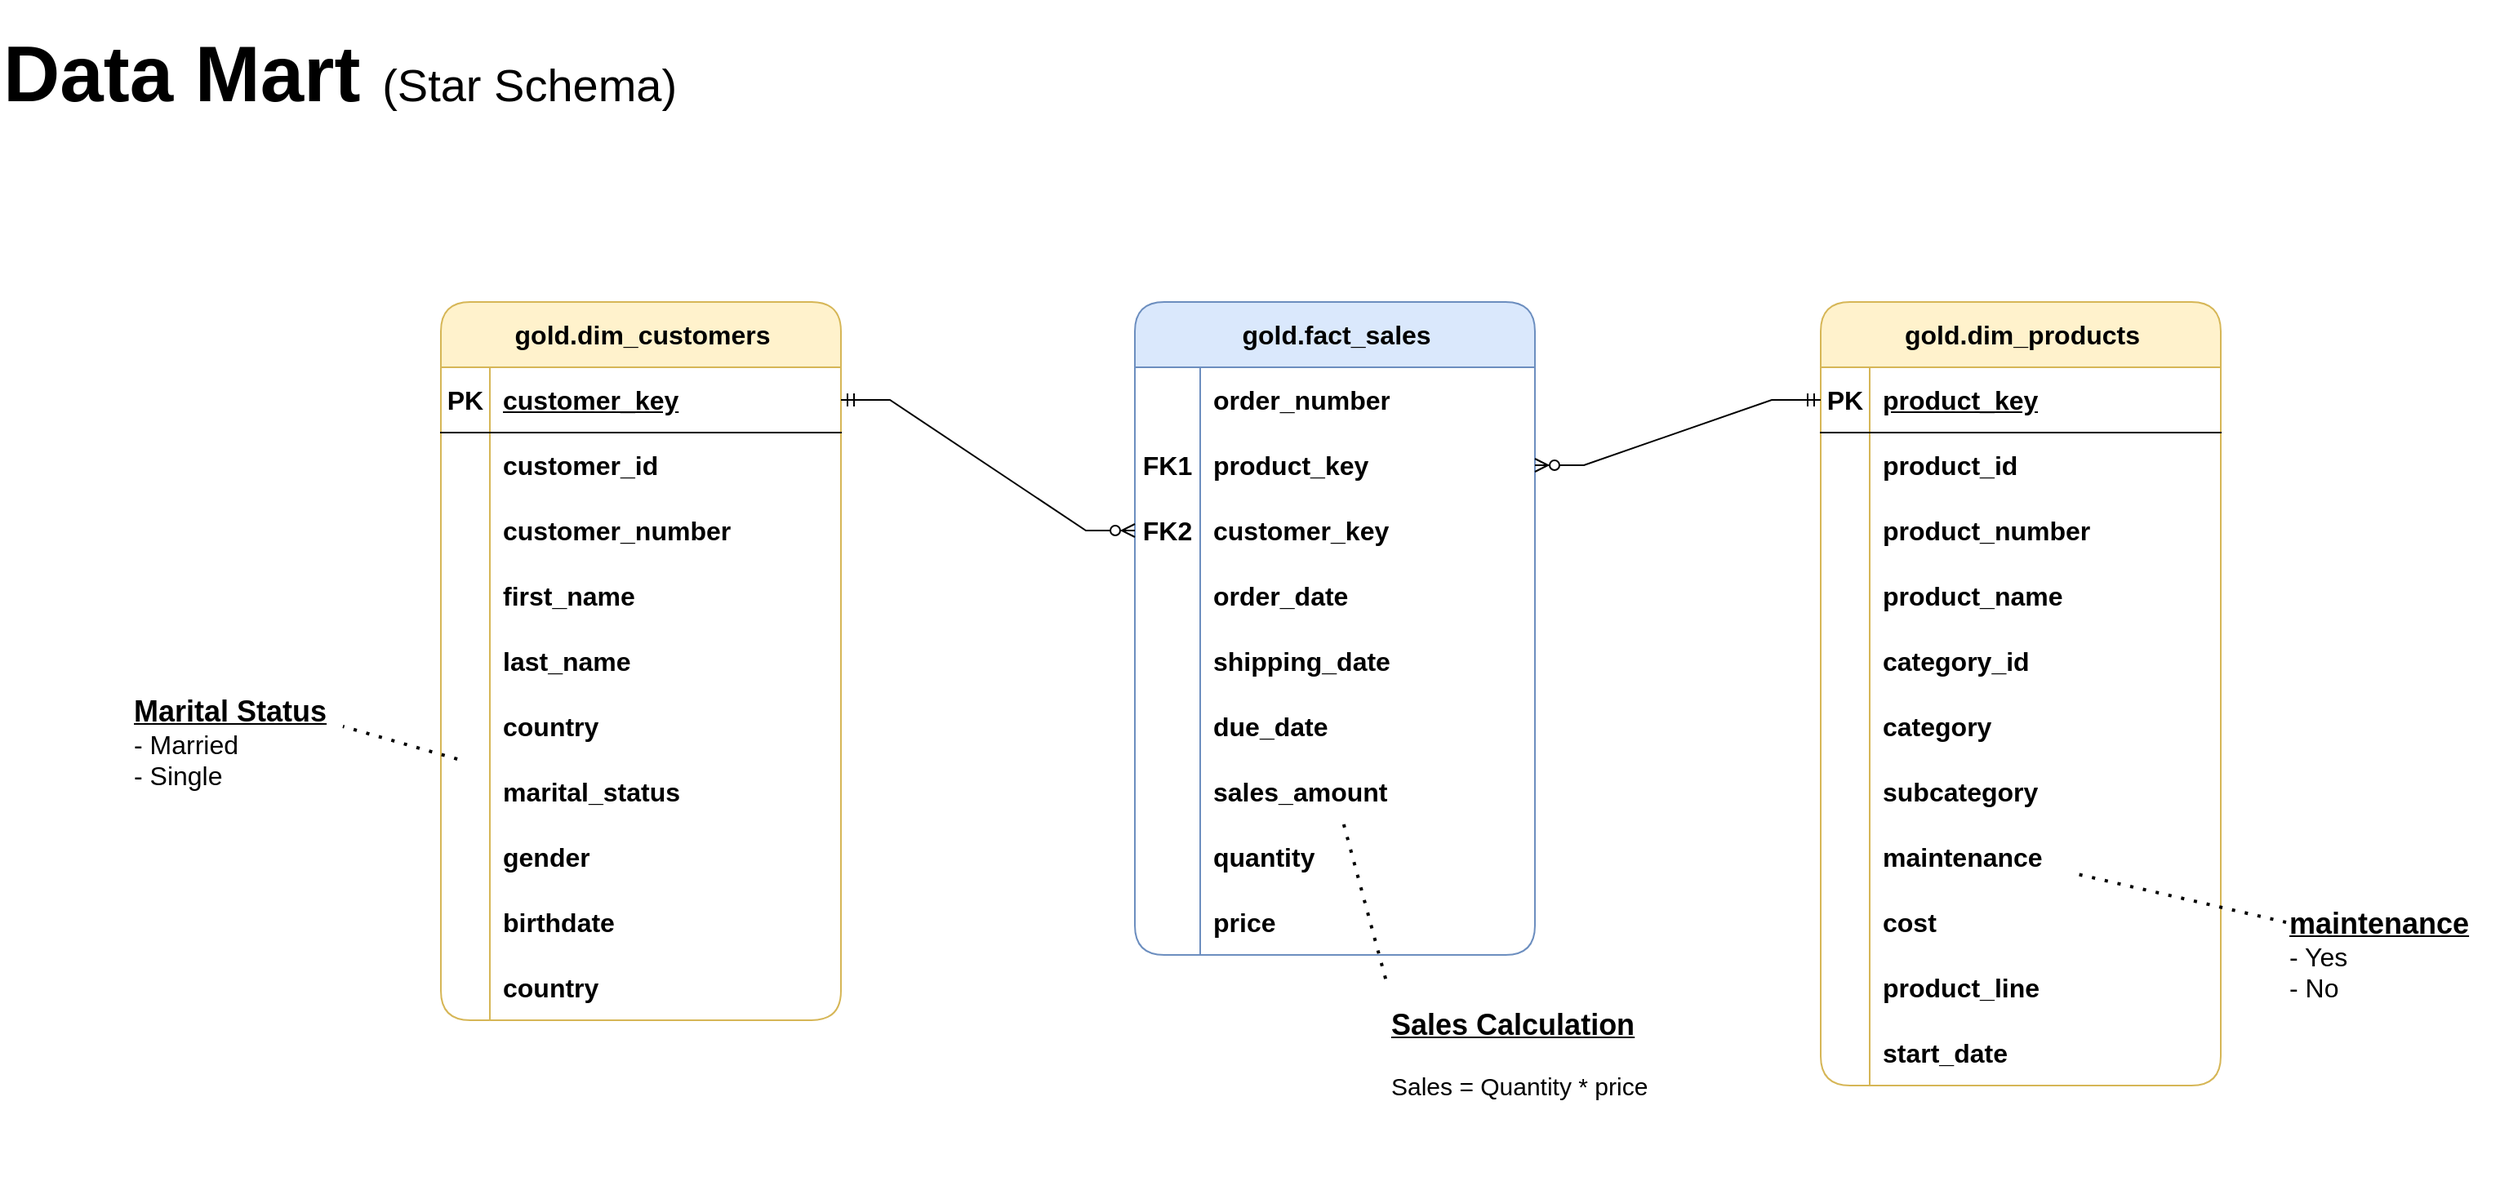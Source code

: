 <mxfile version="26.0.4">
  <diagram name="Page-1" id="S-_51ffofvbeW6IGyT07">
    <mxGraphModel dx="1434" dy="844" grid="1" gridSize="10" guides="1" tooltips="1" connect="1" arrows="1" fold="1" page="1" pageScale="1" pageWidth="850" pageHeight="1100" math="0" shadow="0">
      <root>
        <mxCell id="0" />
        <mxCell id="1" parent="0" />
        <mxCell id="AZiQQv1GhbqMDrCBCahB-1" value="&lt;h1&gt;&lt;font style=&quot;font-size: 48px;&quot;&gt;Data Mart&amp;nbsp;&lt;/font&gt;&lt;font style=&quot;font-weight: normal; font-size: 28px;&quot;&gt;(Star Schema)&lt;/font&gt;&lt;/h1&gt;" style="text;html=1;align=left;verticalAlign=middle;whiteSpace=wrap;rounded=0;" parent="1" vertex="1">
          <mxGeometry x="40" y="40" width="430" height="80" as="geometry" />
        </mxCell>
        <mxCell id="AZiQQv1GhbqMDrCBCahB-2" value="gold.dim_customers" style="shape=table;startSize=40;container=1;collapsible=1;childLayout=tableLayout;fixedRows=1;rowLines=0;fontStyle=1;align=center;resizeLast=1;html=1;rounded=1;fillColor=#fff2cc;strokeColor=#d6b656;fontSize=16;" parent="1" vertex="1">
          <mxGeometry x="310" y="220" width="245" height="440" as="geometry" />
        </mxCell>
        <mxCell id="AZiQQv1GhbqMDrCBCahB-3" value="" style="shape=tableRow;horizontal=0;startSize=0;swimlaneHead=0;swimlaneBody=0;fillColor=none;collapsible=0;dropTarget=0;points=[[0,0.5],[1,0.5]];portConstraint=eastwest;top=0;left=0;right=0;bottom=1;fontSize=16;" parent="AZiQQv1GhbqMDrCBCahB-2" vertex="1">
          <mxGeometry y="40" width="245" height="40" as="geometry" />
        </mxCell>
        <mxCell id="AZiQQv1GhbqMDrCBCahB-4" value="PK" style="shape=partialRectangle;connectable=0;fillColor=none;top=0;left=0;bottom=0;right=0;fontStyle=1;overflow=hidden;whiteSpace=wrap;html=1;fontSize=16;" parent="AZiQQv1GhbqMDrCBCahB-3" vertex="1">
          <mxGeometry width="30" height="40" as="geometry">
            <mxRectangle width="30" height="40" as="alternateBounds" />
          </mxGeometry>
        </mxCell>
        <mxCell id="AZiQQv1GhbqMDrCBCahB-5" value="customer_key" style="shape=partialRectangle;connectable=0;fillColor=none;top=0;left=0;bottom=0;right=0;align=left;spacingLeft=6;fontStyle=5;overflow=hidden;whiteSpace=wrap;html=1;fontSize=16;" parent="AZiQQv1GhbqMDrCBCahB-3" vertex="1">
          <mxGeometry x="30" width="215" height="40" as="geometry">
            <mxRectangle width="215" height="40" as="alternateBounds" />
          </mxGeometry>
        </mxCell>
        <mxCell id="AZiQQv1GhbqMDrCBCahB-6" value="" style="shape=tableRow;horizontal=0;startSize=0;swimlaneHead=0;swimlaneBody=0;fillColor=none;collapsible=0;dropTarget=0;points=[[0,0.5],[1,0.5]];portConstraint=eastwest;top=0;left=0;right=0;bottom=0;fontSize=16;fontStyle=1" parent="AZiQQv1GhbqMDrCBCahB-2" vertex="1">
          <mxGeometry y="80" width="245" height="40" as="geometry" />
        </mxCell>
        <mxCell id="AZiQQv1GhbqMDrCBCahB-7" value="" style="shape=partialRectangle;connectable=0;fillColor=none;top=0;left=0;bottom=0;right=0;editable=1;overflow=hidden;whiteSpace=wrap;html=1;fontSize=16;fontStyle=1" parent="AZiQQv1GhbqMDrCBCahB-6" vertex="1">
          <mxGeometry width="30" height="40" as="geometry">
            <mxRectangle width="30" height="40" as="alternateBounds" />
          </mxGeometry>
        </mxCell>
        <mxCell id="AZiQQv1GhbqMDrCBCahB-8" value="customer_id" style="shape=partialRectangle;connectable=0;fillColor=none;top=0;left=0;bottom=0;right=0;align=left;spacingLeft=6;overflow=hidden;whiteSpace=wrap;html=1;fontSize=16;fontStyle=1" parent="AZiQQv1GhbqMDrCBCahB-6" vertex="1">
          <mxGeometry x="30" width="215" height="40" as="geometry">
            <mxRectangle width="215" height="40" as="alternateBounds" />
          </mxGeometry>
        </mxCell>
        <mxCell id="AZiQQv1GhbqMDrCBCahB-9" value="" style="shape=tableRow;horizontal=0;startSize=0;swimlaneHead=0;swimlaneBody=0;fillColor=none;collapsible=0;dropTarget=0;points=[[0,0.5],[1,0.5]];portConstraint=eastwest;top=0;left=0;right=0;bottom=0;fontSize=16;fontStyle=1" parent="AZiQQv1GhbqMDrCBCahB-2" vertex="1">
          <mxGeometry y="120" width="245" height="40" as="geometry" />
        </mxCell>
        <mxCell id="AZiQQv1GhbqMDrCBCahB-10" value="" style="shape=partialRectangle;connectable=0;fillColor=none;top=0;left=0;bottom=0;right=0;editable=1;overflow=hidden;whiteSpace=wrap;html=1;fontSize=16;fontStyle=1" parent="AZiQQv1GhbqMDrCBCahB-9" vertex="1">
          <mxGeometry width="30" height="40" as="geometry">
            <mxRectangle width="30" height="40" as="alternateBounds" />
          </mxGeometry>
        </mxCell>
        <mxCell id="AZiQQv1GhbqMDrCBCahB-11" value="customer_number" style="shape=partialRectangle;connectable=0;fillColor=none;top=0;left=0;bottom=0;right=0;align=left;spacingLeft=6;overflow=hidden;whiteSpace=wrap;html=1;fontSize=16;fontStyle=1" parent="AZiQQv1GhbqMDrCBCahB-9" vertex="1">
          <mxGeometry x="30" width="215" height="40" as="geometry">
            <mxRectangle width="215" height="40" as="alternateBounds" />
          </mxGeometry>
        </mxCell>
        <mxCell id="AZiQQv1GhbqMDrCBCahB-12" value="" style="shape=tableRow;horizontal=0;startSize=0;swimlaneHead=0;swimlaneBody=0;fillColor=none;collapsible=0;dropTarget=0;points=[[0,0.5],[1,0.5]];portConstraint=eastwest;top=0;left=0;right=0;bottom=0;fontSize=16;fontStyle=1" parent="AZiQQv1GhbqMDrCBCahB-2" vertex="1">
          <mxGeometry y="160" width="245" height="40" as="geometry" />
        </mxCell>
        <mxCell id="AZiQQv1GhbqMDrCBCahB-13" value="" style="shape=partialRectangle;connectable=0;fillColor=none;top=0;left=0;bottom=0;right=0;editable=1;overflow=hidden;whiteSpace=wrap;html=1;fontSize=16;fontStyle=1" parent="AZiQQv1GhbqMDrCBCahB-12" vertex="1">
          <mxGeometry width="30" height="40" as="geometry">
            <mxRectangle width="30" height="40" as="alternateBounds" />
          </mxGeometry>
        </mxCell>
        <mxCell id="AZiQQv1GhbqMDrCBCahB-14" value="first_name" style="shape=partialRectangle;connectable=0;fillColor=none;top=0;left=0;bottom=0;right=0;align=left;spacingLeft=6;overflow=hidden;whiteSpace=wrap;html=1;fontSize=16;fontStyle=1" parent="AZiQQv1GhbqMDrCBCahB-12" vertex="1">
          <mxGeometry x="30" width="215" height="40" as="geometry">
            <mxRectangle width="215" height="40" as="alternateBounds" />
          </mxGeometry>
        </mxCell>
        <mxCell id="AZiQQv1GhbqMDrCBCahB-15" value="" style="shape=tableRow;horizontal=0;startSize=0;swimlaneHead=0;swimlaneBody=0;fillColor=none;collapsible=0;dropTarget=0;points=[[0,0.5],[1,0.5]];portConstraint=eastwest;top=0;left=0;right=0;bottom=0;fontSize=16;fontStyle=1" parent="AZiQQv1GhbqMDrCBCahB-2" vertex="1">
          <mxGeometry y="200" width="245" height="40" as="geometry" />
        </mxCell>
        <mxCell id="AZiQQv1GhbqMDrCBCahB-16" value="" style="shape=partialRectangle;connectable=0;fillColor=none;top=0;left=0;bottom=0;right=0;editable=1;overflow=hidden;whiteSpace=wrap;html=1;fontSize=16;fontStyle=1" parent="AZiQQv1GhbqMDrCBCahB-15" vertex="1">
          <mxGeometry width="30" height="40" as="geometry">
            <mxRectangle width="30" height="40" as="alternateBounds" />
          </mxGeometry>
        </mxCell>
        <mxCell id="AZiQQv1GhbqMDrCBCahB-17" value="last_name" style="shape=partialRectangle;connectable=0;fillColor=none;top=0;left=0;bottom=0;right=0;align=left;spacingLeft=6;overflow=hidden;whiteSpace=wrap;html=1;fontSize=16;fontStyle=1" parent="AZiQQv1GhbqMDrCBCahB-15" vertex="1">
          <mxGeometry x="30" width="215" height="40" as="geometry">
            <mxRectangle width="215" height="40" as="alternateBounds" />
          </mxGeometry>
        </mxCell>
        <mxCell id="AZiQQv1GhbqMDrCBCahB-18" value="" style="shape=tableRow;horizontal=0;startSize=0;swimlaneHead=0;swimlaneBody=0;fillColor=none;collapsible=0;dropTarget=0;points=[[0,0.5],[1,0.5]];portConstraint=eastwest;top=0;left=0;right=0;bottom=0;fontSize=16;fontStyle=1" parent="AZiQQv1GhbqMDrCBCahB-2" vertex="1">
          <mxGeometry y="240" width="245" height="40" as="geometry" />
        </mxCell>
        <mxCell id="AZiQQv1GhbqMDrCBCahB-19" value="" style="shape=partialRectangle;connectable=0;fillColor=none;top=0;left=0;bottom=0;right=0;editable=1;overflow=hidden;whiteSpace=wrap;html=1;fontSize=16;fontStyle=1" parent="AZiQQv1GhbqMDrCBCahB-18" vertex="1">
          <mxGeometry width="30" height="40" as="geometry">
            <mxRectangle width="30" height="40" as="alternateBounds" />
          </mxGeometry>
        </mxCell>
        <mxCell id="AZiQQv1GhbqMDrCBCahB-20" value="country" style="shape=partialRectangle;connectable=0;fillColor=none;top=0;left=0;bottom=0;right=0;align=left;spacingLeft=6;overflow=hidden;whiteSpace=wrap;html=1;fontSize=16;fontStyle=1" parent="AZiQQv1GhbqMDrCBCahB-18" vertex="1">
          <mxGeometry x="30" width="215" height="40" as="geometry">
            <mxRectangle width="215" height="40" as="alternateBounds" />
          </mxGeometry>
        </mxCell>
        <mxCell id="AZiQQv1GhbqMDrCBCahB-21" value="" style="shape=tableRow;horizontal=0;startSize=0;swimlaneHead=0;swimlaneBody=0;fillColor=none;collapsible=0;dropTarget=0;points=[[0,0.5],[1,0.5]];portConstraint=eastwest;top=0;left=0;right=0;bottom=0;fontSize=16;fontStyle=1" parent="AZiQQv1GhbqMDrCBCahB-2" vertex="1">
          <mxGeometry y="280" width="245" height="40" as="geometry" />
        </mxCell>
        <mxCell id="AZiQQv1GhbqMDrCBCahB-22" value="" style="shape=partialRectangle;connectable=0;fillColor=none;top=0;left=0;bottom=0;right=0;editable=1;overflow=hidden;whiteSpace=wrap;html=1;fontSize=16;fontStyle=1" parent="AZiQQv1GhbqMDrCBCahB-21" vertex="1">
          <mxGeometry width="30" height="40" as="geometry">
            <mxRectangle width="30" height="40" as="alternateBounds" />
          </mxGeometry>
        </mxCell>
        <mxCell id="AZiQQv1GhbqMDrCBCahB-23" value="marital_status" style="shape=partialRectangle;connectable=0;fillColor=none;top=0;left=0;bottom=0;right=0;align=left;spacingLeft=6;overflow=hidden;whiteSpace=wrap;html=1;fontSize=16;fontStyle=1" parent="AZiQQv1GhbqMDrCBCahB-21" vertex="1">
          <mxGeometry x="30" width="215" height="40" as="geometry">
            <mxRectangle width="215" height="40" as="alternateBounds" />
          </mxGeometry>
        </mxCell>
        <mxCell id="AZiQQv1GhbqMDrCBCahB-24" value="" style="shape=tableRow;horizontal=0;startSize=0;swimlaneHead=0;swimlaneBody=0;fillColor=none;collapsible=0;dropTarget=0;points=[[0,0.5],[1,0.5]];portConstraint=eastwest;top=0;left=0;right=0;bottom=0;fontSize=16;fontStyle=1" parent="AZiQQv1GhbqMDrCBCahB-2" vertex="1">
          <mxGeometry y="320" width="245" height="40" as="geometry" />
        </mxCell>
        <mxCell id="AZiQQv1GhbqMDrCBCahB-25" value="" style="shape=partialRectangle;connectable=0;fillColor=none;top=0;left=0;bottom=0;right=0;editable=1;overflow=hidden;whiteSpace=wrap;html=1;fontSize=16;fontStyle=1" parent="AZiQQv1GhbqMDrCBCahB-24" vertex="1">
          <mxGeometry width="30" height="40" as="geometry">
            <mxRectangle width="30" height="40" as="alternateBounds" />
          </mxGeometry>
        </mxCell>
        <mxCell id="AZiQQv1GhbqMDrCBCahB-26" value="gender" style="shape=partialRectangle;connectable=0;fillColor=none;top=0;left=0;bottom=0;right=0;align=left;spacingLeft=6;overflow=hidden;whiteSpace=wrap;html=1;fontSize=16;fontStyle=1" parent="AZiQQv1GhbqMDrCBCahB-24" vertex="1">
          <mxGeometry x="30" width="215" height="40" as="geometry">
            <mxRectangle width="215" height="40" as="alternateBounds" />
          </mxGeometry>
        </mxCell>
        <mxCell id="AZiQQv1GhbqMDrCBCahB-27" value="" style="shape=tableRow;horizontal=0;startSize=0;swimlaneHead=0;swimlaneBody=0;fillColor=none;collapsible=0;dropTarget=0;points=[[0,0.5],[1,0.5]];portConstraint=eastwest;top=0;left=0;right=0;bottom=0;fontSize=16;fontStyle=1" parent="AZiQQv1GhbqMDrCBCahB-2" vertex="1">
          <mxGeometry y="360" width="245" height="40" as="geometry" />
        </mxCell>
        <mxCell id="AZiQQv1GhbqMDrCBCahB-28" value="" style="shape=partialRectangle;connectable=0;fillColor=none;top=0;left=0;bottom=0;right=0;editable=1;overflow=hidden;whiteSpace=wrap;html=1;fontSize=16;fontStyle=1" parent="AZiQQv1GhbqMDrCBCahB-27" vertex="1">
          <mxGeometry width="30" height="40" as="geometry">
            <mxRectangle width="30" height="40" as="alternateBounds" />
          </mxGeometry>
        </mxCell>
        <mxCell id="AZiQQv1GhbqMDrCBCahB-29" value="birthdate" style="shape=partialRectangle;connectable=0;fillColor=none;top=0;left=0;bottom=0;right=0;align=left;spacingLeft=6;overflow=hidden;whiteSpace=wrap;html=1;fontSize=16;fontStyle=1" parent="AZiQQv1GhbqMDrCBCahB-27" vertex="1">
          <mxGeometry x="30" width="215" height="40" as="geometry">
            <mxRectangle width="215" height="40" as="alternateBounds" />
          </mxGeometry>
        </mxCell>
        <mxCell id="AZiQQv1GhbqMDrCBCahB-30" value="" style="shape=tableRow;horizontal=0;startSize=0;swimlaneHead=0;swimlaneBody=0;fillColor=none;collapsible=0;dropTarget=0;points=[[0,0.5],[1,0.5]];portConstraint=eastwest;top=0;left=0;right=0;bottom=0;fontSize=16;fontStyle=1" parent="AZiQQv1GhbqMDrCBCahB-2" vertex="1">
          <mxGeometry y="400" width="245" height="40" as="geometry" />
        </mxCell>
        <mxCell id="AZiQQv1GhbqMDrCBCahB-31" value="" style="shape=partialRectangle;connectable=0;fillColor=none;top=0;left=0;bottom=0;right=0;editable=1;overflow=hidden;whiteSpace=wrap;html=1;fontSize=16;fontStyle=1" parent="AZiQQv1GhbqMDrCBCahB-30" vertex="1">
          <mxGeometry width="30" height="40" as="geometry">
            <mxRectangle width="30" height="40" as="alternateBounds" />
          </mxGeometry>
        </mxCell>
        <mxCell id="AZiQQv1GhbqMDrCBCahB-32" value="country" style="shape=partialRectangle;connectable=0;fillColor=none;top=0;left=0;bottom=0;right=0;align=left;spacingLeft=6;overflow=hidden;whiteSpace=wrap;html=1;fontSize=16;fontStyle=1" parent="AZiQQv1GhbqMDrCBCahB-30" vertex="1">
          <mxGeometry x="30" width="215" height="40" as="geometry">
            <mxRectangle width="215" height="40" as="alternateBounds" />
          </mxGeometry>
        </mxCell>
        <mxCell id="AZiQQv1GhbqMDrCBCahB-33" value="gold.dim_products" style="shape=table;startSize=40;container=1;collapsible=1;childLayout=tableLayout;fixedRows=1;rowLines=0;fontStyle=1;align=center;resizeLast=1;html=1;rounded=1;fillColor=#fff2cc;strokeColor=#d6b656;fontSize=16;" parent="1" vertex="1">
          <mxGeometry x="1155" y="220" width="245" height="480" as="geometry" />
        </mxCell>
        <mxCell id="AZiQQv1GhbqMDrCBCahB-34" value="" style="shape=tableRow;horizontal=0;startSize=0;swimlaneHead=0;swimlaneBody=0;fillColor=none;collapsible=0;dropTarget=0;points=[[0,0.5],[1,0.5]];portConstraint=eastwest;top=0;left=0;right=0;bottom=1;fontSize=16;" parent="AZiQQv1GhbqMDrCBCahB-33" vertex="1">
          <mxGeometry y="40" width="245" height="40" as="geometry" />
        </mxCell>
        <mxCell id="AZiQQv1GhbqMDrCBCahB-35" value="PK" style="shape=partialRectangle;connectable=0;fillColor=none;top=0;left=0;bottom=0;right=0;fontStyle=1;overflow=hidden;whiteSpace=wrap;html=1;fontSize=16;" parent="AZiQQv1GhbqMDrCBCahB-34" vertex="1">
          <mxGeometry width="30" height="40" as="geometry">
            <mxRectangle width="30" height="40" as="alternateBounds" />
          </mxGeometry>
        </mxCell>
        <mxCell id="AZiQQv1GhbqMDrCBCahB-36" value="product_key" style="shape=partialRectangle;connectable=0;fillColor=none;top=0;left=0;bottom=0;right=0;align=left;spacingLeft=6;fontStyle=5;overflow=hidden;whiteSpace=wrap;html=1;fontSize=16;" parent="AZiQQv1GhbqMDrCBCahB-34" vertex="1">
          <mxGeometry x="30" width="215" height="40" as="geometry">
            <mxRectangle width="215" height="40" as="alternateBounds" />
          </mxGeometry>
        </mxCell>
        <mxCell id="AZiQQv1GhbqMDrCBCahB-37" value="" style="shape=tableRow;horizontal=0;startSize=0;swimlaneHead=0;swimlaneBody=0;fillColor=none;collapsible=0;dropTarget=0;points=[[0,0.5],[1,0.5]];portConstraint=eastwest;top=0;left=0;right=0;bottom=0;fontSize=16;fontStyle=1" parent="AZiQQv1GhbqMDrCBCahB-33" vertex="1">
          <mxGeometry y="80" width="245" height="40" as="geometry" />
        </mxCell>
        <mxCell id="AZiQQv1GhbqMDrCBCahB-38" value="" style="shape=partialRectangle;connectable=0;fillColor=none;top=0;left=0;bottom=0;right=0;editable=1;overflow=hidden;whiteSpace=wrap;html=1;fontSize=16;fontStyle=1" parent="AZiQQv1GhbqMDrCBCahB-37" vertex="1">
          <mxGeometry width="30" height="40" as="geometry">
            <mxRectangle width="30" height="40" as="alternateBounds" />
          </mxGeometry>
        </mxCell>
        <mxCell id="AZiQQv1GhbqMDrCBCahB-39" value="product_id" style="shape=partialRectangle;connectable=0;fillColor=none;top=0;left=0;bottom=0;right=0;align=left;spacingLeft=6;overflow=hidden;whiteSpace=wrap;html=1;fontSize=16;fontStyle=1" parent="AZiQQv1GhbqMDrCBCahB-37" vertex="1">
          <mxGeometry x="30" width="215" height="40" as="geometry">
            <mxRectangle width="215" height="40" as="alternateBounds" />
          </mxGeometry>
        </mxCell>
        <mxCell id="AZiQQv1GhbqMDrCBCahB-40" value="" style="shape=tableRow;horizontal=0;startSize=0;swimlaneHead=0;swimlaneBody=0;fillColor=none;collapsible=0;dropTarget=0;points=[[0,0.5],[1,0.5]];portConstraint=eastwest;top=0;left=0;right=0;bottom=0;fontSize=16;fontStyle=1" parent="AZiQQv1GhbqMDrCBCahB-33" vertex="1">
          <mxGeometry y="120" width="245" height="40" as="geometry" />
        </mxCell>
        <mxCell id="AZiQQv1GhbqMDrCBCahB-41" value="" style="shape=partialRectangle;connectable=0;fillColor=none;top=0;left=0;bottom=0;right=0;editable=1;overflow=hidden;whiteSpace=wrap;html=1;fontSize=16;fontStyle=1" parent="AZiQQv1GhbqMDrCBCahB-40" vertex="1">
          <mxGeometry width="30" height="40" as="geometry">
            <mxRectangle width="30" height="40" as="alternateBounds" />
          </mxGeometry>
        </mxCell>
        <mxCell id="AZiQQv1GhbqMDrCBCahB-42" value="product_number" style="shape=partialRectangle;connectable=0;fillColor=none;top=0;left=0;bottom=0;right=0;align=left;spacingLeft=6;overflow=hidden;whiteSpace=wrap;html=1;fontSize=16;fontStyle=1" parent="AZiQQv1GhbqMDrCBCahB-40" vertex="1">
          <mxGeometry x="30" width="215" height="40" as="geometry">
            <mxRectangle width="215" height="40" as="alternateBounds" />
          </mxGeometry>
        </mxCell>
        <mxCell id="AZiQQv1GhbqMDrCBCahB-43" value="" style="shape=tableRow;horizontal=0;startSize=0;swimlaneHead=0;swimlaneBody=0;fillColor=none;collapsible=0;dropTarget=0;points=[[0,0.5],[1,0.5]];portConstraint=eastwest;top=0;left=0;right=0;bottom=0;fontSize=16;fontStyle=1" parent="AZiQQv1GhbqMDrCBCahB-33" vertex="1">
          <mxGeometry y="160" width="245" height="40" as="geometry" />
        </mxCell>
        <mxCell id="AZiQQv1GhbqMDrCBCahB-44" value="" style="shape=partialRectangle;connectable=0;fillColor=none;top=0;left=0;bottom=0;right=0;editable=1;overflow=hidden;whiteSpace=wrap;html=1;fontSize=16;fontStyle=1" parent="AZiQQv1GhbqMDrCBCahB-43" vertex="1">
          <mxGeometry width="30" height="40" as="geometry">
            <mxRectangle width="30" height="40" as="alternateBounds" />
          </mxGeometry>
        </mxCell>
        <mxCell id="AZiQQv1GhbqMDrCBCahB-45" value="product_name" style="shape=partialRectangle;connectable=0;fillColor=none;top=0;left=0;bottom=0;right=0;align=left;spacingLeft=6;overflow=hidden;whiteSpace=wrap;html=1;fontSize=16;fontStyle=1" parent="AZiQQv1GhbqMDrCBCahB-43" vertex="1">
          <mxGeometry x="30" width="215" height="40" as="geometry">
            <mxRectangle width="215" height="40" as="alternateBounds" />
          </mxGeometry>
        </mxCell>
        <mxCell id="AZiQQv1GhbqMDrCBCahB-46" value="" style="shape=tableRow;horizontal=0;startSize=0;swimlaneHead=0;swimlaneBody=0;fillColor=none;collapsible=0;dropTarget=0;points=[[0,0.5],[1,0.5]];portConstraint=eastwest;top=0;left=0;right=0;bottom=0;fontSize=16;fontStyle=1" parent="AZiQQv1GhbqMDrCBCahB-33" vertex="1">
          <mxGeometry y="200" width="245" height="40" as="geometry" />
        </mxCell>
        <mxCell id="AZiQQv1GhbqMDrCBCahB-47" value="" style="shape=partialRectangle;connectable=0;fillColor=none;top=0;left=0;bottom=0;right=0;editable=1;overflow=hidden;whiteSpace=wrap;html=1;fontSize=16;fontStyle=1" parent="AZiQQv1GhbqMDrCBCahB-46" vertex="1">
          <mxGeometry width="30" height="40" as="geometry">
            <mxRectangle width="30" height="40" as="alternateBounds" />
          </mxGeometry>
        </mxCell>
        <mxCell id="AZiQQv1GhbqMDrCBCahB-48" value="category_id" style="shape=partialRectangle;connectable=0;fillColor=none;top=0;left=0;bottom=0;right=0;align=left;spacingLeft=6;overflow=hidden;whiteSpace=wrap;html=1;fontSize=16;fontStyle=1" parent="AZiQQv1GhbqMDrCBCahB-46" vertex="1">
          <mxGeometry x="30" width="215" height="40" as="geometry">
            <mxRectangle width="215" height="40" as="alternateBounds" />
          </mxGeometry>
        </mxCell>
        <mxCell id="AZiQQv1GhbqMDrCBCahB-49" value="" style="shape=tableRow;horizontal=0;startSize=0;swimlaneHead=0;swimlaneBody=0;fillColor=none;collapsible=0;dropTarget=0;points=[[0,0.5],[1,0.5]];portConstraint=eastwest;top=0;left=0;right=0;bottom=0;fontSize=16;fontStyle=1" parent="AZiQQv1GhbqMDrCBCahB-33" vertex="1">
          <mxGeometry y="240" width="245" height="40" as="geometry" />
        </mxCell>
        <mxCell id="AZiQQv1GhbqMDrCBCahB-50" value="" style="shape=partialRectangle;connectable=0;fillColor=none;top=0;left=0;bottom=0;right=0;editable=1;overflow=hidden;whiteSpace=wrap;html=1;fontSize=16;fontStyle=1" parent="AZiQQv1GhbqMDrCBCahB-49" vertex="1">
          <mxGeometry width="30" height="40" as="geometry">
            <mxRectangle width="30" height="40" as="alternateBounds" />
          </mxGeometry>
        </mxCell>
        <mxCell id="AZiQQv1GhbqMDrCBCahB-51" value="category" style="shape=partialRectangle;connectable=0;fillColor=none;top=0;left=0;bottom=0;right=0;align=left;spacingLeft=6;overflow=hidden;whiteSpace=wrap;html=1;fontSize=16;fontStyle=1" parent="AZiQQv1GhbqMDrCBCahB-49" vertex="1">
          <mxGeometry x="30" width="215" height="40" as="geometry">
            <mxRectangle width="215" height="40" as="alternateBounds" />
          </mxGeometry>
        </mxCell>
        <mxCell id="AZiQQv1GhbqMDrCBCahB-52" value="" style="shape=tableRow;horizontal=0;startSize=0;swimlaneHead=0;swimlaneBody=0;fillColor=none;collapsible=0;dropTarget=0;points=[[0,0.5],[1,0.5]];portConstraint=eastwest;top=0;left=0;right=0;bottom=0;fontSize=16;fontStyle=1" parent="AZiQQv1GhbqMDrCBCahB-33" vertex="1">
          <mxGeometry y="280" width="245" height="40" as="geometry" />
        </mxCell>
        <mxCell id="AZiQQv1GhbqMDrCBCahB-53" value="" style="shape=partialRectangle;connectable=0;fillColor=none;top=0;left=0;bottom=0;right=0;editable=1;overflow=hidden;whiteSpace=wrap;html=1;fontSize=16;fontStyle=1" parent="AZiQQv1GhbqMDrCBCahB-52" vertex="1">
          <mxGeometry width="30" height="40" as="geometry">
            <mxRectangle width="30" height="40" as="alternateBounds" />
          </mxGeometry>
        </mxCell>
        <mxCell id="AZiQQv1GhbqMDrCBCahB-54" value="subcategory" style="shape=partialRectangle;connectable=0;fillColor=none;top=0;left=0;bottom=0;right=0;align=left;spacingLeft=6;overflow=hidden;whiteSpace=wrap;html=1;fontSize=16;fontStyle=1" parent="AZiQQv1GhbqMDrCBCahB-52" vertex="1">
          <mxGeometry x="30" width="215" height="40" as="geometry">
            <mxRectangle width="215" height="40" as="alternateBounds" />
          </mxGeometry>
        </mxCell>
        <mxCell id="AZiQQv1GhbqMDrCBCahB-55" value="" style="shape=tableRow;horizontal=0;startSize=0;swimlaneHead=0;swimlaneBody=0;fillColor=none;collapsible=0;dropTarget=0;points=[[0,0.5],[1,0.5]];portConstraint=eastwest;top=0;left=0;right=0;bottom=0;fontSize=16;fontStyle=1" parent="AZiQQv1GhbqMDrCBCahB-33" vertex="1">
          <mxGeometry y="320" width="245" height="40" as="geometry" />
        </mxCell>
        <mxCell id="AZiQQv1GhbqMDrCBCahB-56" value="" style="shape=partialRectangle;connectable=0;fillColor=none;top=0;left=0;bottom=0;right=0;editable=1;overflow=hidden;whiteSpace=wrap;html=1;fontSize=16;fontStyle=1" parent="AZiQQv1GhbqMDrCBCahB-55" vertex="1">
          <mxGeometry width="30" height="40" as="geometry">
            <mxRectangle width="30" height="40" as="alternateBounds" />
          </mxGeometry>
        </mxCell>
        <mxCell id="AZiQQv1GhbqMDrCBCahB-57" value="maintenance" style="shape=partialRectangle;connectable=0;fillColor=none;top=0;left=0;bottom=0;right=0;align=left;spacingLeft=6;overflow=hidden;whiteSpace=wrap;html=1;fontSize=16;fontStyle=1" parent="AZiQQv1GhbqMDrCBCahB-55" vertex="1">
          <mxGeometry x="30" width="215" height="40" as="geometry">
            <mxRectangle width="215" height="40" as="alternateBounds" />
          </mxGeometry>
        </mxCell>
        <mxCell id="AZiQQv1GhbqMDrCBCahB-58" value="" style="shape=tableRow;horizontal=0;startSize=0;swimlaneHead=0;swimlaneBody=0;fillColor=none;collapsible=0;dropTarget=0;points=[[0,0.5],[1,0.5]];portConstraint=eastwest;top=0;left=0;right=0;bottom=0;fontSize=16;fontStyle=1" parent="AZiQQv1GhbqMDrCBCahB-33" vertex="1">
          <mxGeometry y="360" width="245" height="40" as="geometry" />
        </mxCell>
        <mxCell id="AZiQQv1GhbqMDrCBCahB-59" value="" style="shape=partialRectangle;connectable=0;fillColor=none;top=0;left=0;bottom=0;right=0;editable=1;overflow=hidden;whiteSpace=wrap;html=1;fontSize=16;fontStyle=1" parent="AZiQQv1GhbqMDrCBCahB-58" vertex="1">
          <mxGeometry width="30" height="40" as="geometry">
            <mxRectangle width="30" height="40" as="alternateBounds" />
          </mxGeometry>
        </mxCell>
        <mxCell id="AZiQQv1GhbqMDrCBCahB-60" value="cost" style="shape=partialRectangle;connectable=0;fillColor=none;top=0;left=0;bottom=0;right=0;align=left;spacingLeft=6;overflow=hidden;whiteSpace=wrap;html=1;fontSize=16;fontStyle=1" parent="AZiQQv1GhbqMDrCBCahB-58" vertex="1">
          <mxGeometry x="30" width="215" height="40" as="geometry">
            <mxRectangle width="215" height="40" as="alternateBounds" />
          </mxGeometry>
        </mxCell>
        <mxCell id="AZiQQv1GhbqMDrCBCahB-61" value="" style="shape=tableRow;horizontal=0;startSize=0;swimlaneHead=0;swimlaneBody=0;fillColor=none;collapsible=0;dropTarget=0;points=[[0,0.5],[1,0.5]];portConstraint=eastwest;top=0;left=0;right=0;bottom=0;fontSize=16;fontStyle=1" parent="AZiQQv1GhbqMDrCBCahB-33" vertex="1">
          <mxGeometry y="400" width="245" height="40" as="geometry" />
        </mxCell>
        <mxCell id="AZiQQv1GhbqMDrCBCahB-62" value="" style="shape=partialRectangle;connectable=0;fillColor=none;top=0;left=0;bottom=0;right=0;editable=1;overflow=hidden;whiteSpace=wrap;html=1;fontSize=16;fontStyle=1" parent="AZiQQv1GhbqMDrCBCahB-61" vertex="1">
          <mxGeometry width="30" height="40" as="geometry">
            <mxRectangle width="30" height="40" as="alternateBounds" />
          </mxGeometry>
        </mxCell>
        <mxCell id="AZiQQv1GhbqMDrCBCahB-63" value="product_line" style="shape=partialRectangle;connectable=0;fillColor=none;top=0;left=0;bottom=0;right=0;align=left;spacingLeft=6;overflow=hidden;whiteSpace=wrap;html=1;fontSize=16;fontStyle=1" parent="AZiQQv1GhbqMDrCBCahB-61" vertex="1">
          <mxGeometry x="30" width="215" height="40" as="geometry">
            <mxRectangle width="215" height="40" as="alternateBounds" />
          </mxGeometry>
        </mxCell>
        <mxCell id="AZiQQv1GhbqMDrCBCahB-67" value="" style="shape=tableRow;horizontal=0;startSize=0;swimlaneHead=0;swimlaneBody=0;fillColor=none;collapsible=0;dropTarget=0;points=[[0,0.5],[1,0.5]];portConstraint=eastwest;top=0;left=0;right=0;bottom=0;fontSize=16;fontStyle=1" parent="AZiQQv1GhbqMDrCBCahB-33" vertex="1">
          <mxGeometry y="440" width="245" height="40" as="geometry" />
        </mxCell>
        <mxCell id="AZiQQv1GhbqMDrCBCahB-68" value="" style="shape=partialRectangle;connectable=0;fillColor=none;top=0;left=0;bottom=0;right=0;editable=1;overflow=hidden;whiteSpace=wrap;html=1;fontSize=16;fontStyle=1" parent="AZiQQv1GhbqMDrCBCahB-67" vertex="1">
          <mxGeometry width="30" height="40" as="geometry">
            <mxRectangle width="30" height="40" as="alternateBounds" />
          </mxGeometry>
        </mxCell>
        <mxCell id="AZiQQv1GhbqMDrCBCahB-69" value="start_date" style="shape=partialRectangle;connectable=0;fillColor=none;top=0;left=0;bottom=0;right=0;align=left;spacingLeft=6;overflow=hidden;whiteSpace=wrap;html=1;fontSize=16;fontStyle=1" parent="AZiQQv1GhbqMDrCBCahB-67" vertex="1">
          <mxGeometry x="30" width="215" height="40" as="geometry">
            <mxRectangle width="215" height="40" as="alternateBounds" />
          </mxGeometry>
        </mxCell>
        <mxCell id="PCh8BcH4YkxV38I2dvT--1" value="gold.fact_sales" style="shape=table;startSize=40;container=1;collapsible=1;childLayout=tableLayout;fixedRows=1;rowLines=0;fontStyle=1;align=center;resizeLast=1;html=1;rounded=1;fillColor=#dae8fc;strokeColor=#6c8ebf;fontSize=16;" vertex="1" parent="1">
          <mxGeometry x="735" y="220" width="245" height="400" as="geometry" />
        </mxCell>
        <mxCell id="PCh8BcH4YkxV38I2dvT--5" value="" style="shape=tableRow;horizontal=0;startSize=0;swimlaneHead=0;swimlaneBody=0;fillColor=none;collapsible=0;dropTarget=0;points=[[0,0.5],[1,0.5]];portConstraint=eastwest;top=0;left=0;right=0;bottom=0;fontSize=16;fontStyle=1" vertex="1" parent="PCh8BcH4YkxV38I2dvT--1">
          <mxGeometry y="40" width="245" height="40" as="geometry" />
        </mxCell>
        <mxCell id="PCh8BcH4YkxV38I2dvT--6" value="" style="shape=partialRectangle;connectable=0;fillColor=none;top=0;left=0;bottom=0;right=0;editable=1;overflow=hidden;whiteSpace=wrap;html=1;fontSize=16;fontStyle=1" vertex="1" parent="PCh8BcH4YkxV38I2dvT--5">
          <mxGeometry width="40" height="40" as="geometry">
            <mxRectangle width="40" height="40" as="alternateBounds" />
          </mxGeometry>
        </mxCell>
        <mxCell id="PCh8BcH4YkxV38I2dvT--7" value="order_number" style="shape=partialRectangle;connectable=0;fillColor=none;top=0;left=0;bottom=0;right=0;align=left;spacingLeft=6;overflow=hidden;whiteSpace=wrap;html=1;fontSize=16;fontStyle=1" vertex="1" parent="PCh8BcH4YkxV38I2dvT--5">
          <mxGeometry x="40" width="205" height="40" as="geometry">
            <mxRectangle width="205" height="40" as="alternateBounds" />
          </mxGeometry>
        </mxCell>
        <mxCell id="PCh8BcH4YkxV38I2dvT--8" value="" style="shape=tableRow;horizontal=0;startSize=0;swimlaneHead=0;swimlaneBody=0;fillColor=none;collapsible=0;dropTarget=0;points=[[0,0.5],[1,0.5]];portConstraint=eastwest;top=0;left=0;right=0;bottom=0;fontSize=16;fontStyle=1" vertex="1" parent="PCh8BcH4YkxV38I2dvT--1">
          <mxGeometry y="80" width="245" height="40" as="geometry" />
        </mxCell>
        <mxCell id="PCh8BcH4YkxV38I2dvT--9" value="FK1" style="shape=partialRectangle;connectable=0;fillColor=none;top=0;left=0;bottom=0;right=0;editable=1;overflow=hidden;whiteSpace=wrap;html=1;fontSize=16;fontStyle=1" vertex="1" parent="PCh8BcH4YkxV38I2dvT--8">
          <mxGeometry width="40" height="40" as="geometry">
            <mxRectangle width="40" height="40" as="alternateBounds" />
          </mxGeometry>
        </mxCell>
        <mxCell id="PCh8BcH4YkxV38I2dvT--10" value="product_key" style="shape=partialRectangle;connectable=0;fillColor=none;top=0;left=0;bottom=0;right=0;align=left;spacingLeft=6;overflow=hidden;whiteSpace=wrap;html=1;fontSize=16;fontStyle=1" vertex="1" parent="PCh8BcH4YkxV38I2dvT--8">
          <mxGeometry x="40" width="205" height="40" as="geometry">
            <mxRectangle width="205" height="40" as="alternateBounds" />
          </mxGeometry>
        </mxCell>
        <mxCell id="PCh8BcH4YkxV38I2dvT--11" value="" style="shape=tableRow;horizontal=0;startSize=0;swimlaneHead=0;swimlaneBody=0;fillColor=none;collapsible=0;dropTarget=0;points=[[0,0.5],[1,0.5]];portConstraint=eastwest;top=0;left=0;right=0;bottom=0;fontSize=16;fontStyle=1" vertex="1" parent="PCh8BcH4YkxV38I2dvT--1">
          <mxGeometry y="120" width="245" height="40" as="geometry" />
        </mxCell>
        <mxCell id="PCh8BcH4YkxV38I2dvT--12" value="FK2" style="shape=partialRectangle;connectable=0;fillColor=none;top=0;left=0;bottom=0;right=0;editable=1;overflow=hidden;whiteSpace=wrap;html=1;fontSize=16;fontStyle=1" vertex="1" parent="PCh8BcH4YkxV38I2dvT--11">
          <mxGeometry width="40" height="40" as="geometry">
            <mxRectangle width="40" height="40" as="alternateBounds" />
          </mxGeometry>
        </mxCell>
        <mxCell id="PCh8BcH4YkxV38I2dvT--13" value="customer_key" style="shape=partialRectangle;connectable=0;fillColor=none;top=0;left=0;bottom=0;right=0;align=left;spacingLeft=6;overflow=hidden;whiteSpace=wrap;html=1;fontSize=16;fontStyle=1" vertex="1" parent="PCh8BcH4YkxV38I2dvT--11">
          <mxGeometry x="40" width="205" height="40" as="geometry">
            <mxRectangle width="205" height="40" as="alternateBounds" />
          </mxGeometry>
        </mxCell>
        <mxCell id="PCh8BcH4YkxV38I2dvT--14" value="" style="shape=tableRow;horizontal=0;startSize=0;swimlaneHead=0;swimlaneBody=0;fillColor=none;collapsible=0;dropTarget=0;points=[[0,0.5],[1,0.5]];portConstraint=eastwest;top=0;left=0;right=0;bottom=0;fontSize=16;fontStyle=1" vertex="1" parent="PCh8BcH4YkxV38I2dvT--1">
          <mxGeometry y="160" width="245" height="40" as="geometry" />
        </mxCell>
        <mxCell id="PCh8BcH4YkxV38I2dvT--15" value="" style="shape=partialRectangle;connectable=0;fillColor=none;top=0;left=0;bottom=0;right=0;editable=1;overflow=hidden;whiteSpace=wrap;html=1;fontSize=16;fontStyle=1" vertex="1" parent="PCh8BcH4YkxV38I2dvT--14">
          <mxGeometry width="40" height="40" as="geometry">
            <mxRectangle width="40" height="40" as="alternateBounds" />
          </mxGeometry>
        </mxCell>
        <mxCell id="PCh8BcH4YkxV38I2dvT--16" value="order_date" style="shape=partialRectangle;connectable=0;fillColor=none;top=0;left=0;bottom=0;right=0;align=left;spacingLeft=6;overflow=hidden;whiteSpace=wrap;html=1;fontSize=16;fontStyle=1" vertex="1" parent="PCh8BcH4YkxV38I2dvT--14">
          <mxGeometry x="40" width="205" height="40" as="geometry">
            <mxRectangle width="205" height="40" as="alternateBounds" />
          </mxGeometry>
        </mxCell>
        <mxCell id="PCh8BcH4YkxV38I2dvT--17" value="" style="shape=tableRow;horizontal=0;startSize=0;swimlaneHead=0;swimlaneBody=0;fillColor=none;collapsible=0;dropTarget=0;points=[[0,0.5],[1,0.5]];portConstraint=eastwest;top=0;left=0;right=0;bottom=0;fontSize=16;fontStyle=1" vertex="1" parent="PCh8BcH4YkxV38I2dvT--1">
          <mxGeometry y="200" width="245" height="40" as="geometry" />
        </mxCell>
        <mxCell id="PCh8BcH4YkxV38I2dvT--18" value="" style="shape=partialRectangle;connectable=0;fillColor=none;top=0;left=0;bottom=0;right=0;editable=1;overflow=hidden;whiteSpace=wrap;html=1;fontSize=16;fontStyle=1" vertex="1" parent="PCh8BcH4YkxV38I2dvT--17">
          <mxGeometry width="40" height="40" as="geometry">
            <mxRectangle width="40" height="40" as="alternateBounds" />
          </mxGeometry>
        </mxCell>
        <mxCell id="PCh8BcH4YkxV38I2dvT--19" value="shipping_date" style="shape=partialRectangle;connectable=0;fillColor=none;top=0;left=0;bottom=0;right=0;align=left;spacingLeft=6;overflow=hidden;whiteSpace=wrap;html=1;fontSize=16;fontStyle=1" vertex="1" parent="PCh8BcH4YkxV38I2dvT--17">
          <mxGeometry x="40" width="205" height="40" as="geometry">
            <mxRectangle width="205" height="40" as="alternateBounds" />
          </mxGeometry>
        </mxCell>
        <mxCell id="PCh8BcH4YkxV38I2dvT--20" value="" style="shape=tableRow;horizontal=0;startSize=0;swimlaneHead=0;swimlaneBody=0;fillColor=none;collapsible=0;dropTarget=0;points=[[0,0.5],[1,0.5]];portConstraint=eastwest;top=0;left=0;right=0;bottom=0;fontSize=16;fontStyle=1" vertex="1" parent="PCh8BcH4YkxV38I2dvT--1">
          <mxGeometry y="240" width="245" height="40" as="geometry" />
        </mxCell>
        <mxCell id="PCh8BcH4YkxV38I2dvT--21" value="" style="shape=partialRectangle;connectable=0;fillColor=none;top=0;left=0;bottom=0;right=0;editable=1;overflow=hidden;whiteSpace=wrap;html=1;fontSize=16;fontStyle=1" vertex="1" parent="PCh8BcH4YkxV38I2dvT--20">
          <mxGeometry width="40" height="40" as="geometry">
            <mxRectangle width="40" height="40" as="alternateBounds" />
          </mxGeometry>
        </mxCell>
        <mxCell id="PCh8BcH4YkxV38I2dvT--22" value="due_date" style="shape=partialRectangle;connectable=0;fillColor=none;top=0;left=0;bottom=0;right=0;align=left;spacingLeft=6;overflow=hidden;whiteSpace=wrap;html=1;fontSize=16;fontStyle=1" vertex="1" parent="PCh8BcH4YkxV38I2dvT--20">
          <mxGeometry x="40" width="205" height="40" as="geometry">
            <mxRectangle width="205" height="40" as="alternateBounds" />
          </mxGeometry>
        </mxCell>
        <mxCell id="PCh8BcH4YkxV38I2dvT--23" value="" style="shape=tableRow;horizontal=0;startSize=0;swimlaneHead=0;swimlaneBody=0;fillColor=none;collapsible=0;dropTarget=0;points=[[0,0.5],[1,0.5]];portConstraint=eastwest;top=0;left=0;right=0;bottom=0;fontSize=16;fontStyle=1" vertex="1" parent="PCh8BcH4YkxV38I2dvT--1">
          <mxGeometry y="280" width="245" height="40" as="geometry" />
        </mxCell>
        <mxCell id="PCh8BcH4YkxV38I2dvT--24" value="" style="shape=partialRectangle;connectable=0;fillColor=none;top=0;left=0;bottom=0;right=0;editable=1;overflow=hidden;whiteSpace=wrap;html=1;fontSize=16;fontStyle=1" vertex="1" parent="PCh8BcH4YkxV38I2dvT--23">
          <mxGeometry width="40" height="40" as="geometry">
            <mxRectangle width="40" height="40" as="alternateBounds" />
          </mxGeometry>
        </mxCell>
        <mxCell id="PCh8BcH4YkxV38I2dvT--25" value="sales_amount" style="shape=partialRectangle;connectable=0;fillColor=none;top=0;left=0;bottom=0;right=0;align=left;spacingLeft=6;overflow=hidden;whiteSpace=wrap;html=1;fontSize=16;fontStyle=1" vertex="1" parent="PCh8BcH4YkxV38I2dvT--23">
          <mxGeometry x="40" width="205" height="40" as="geometry">
            <mxRectangle width="205" height="40" as="alternateBounds" />
          </mxGeometry>
        </mxCell>
        <mxCell id="PCh8BcH4YkxV38I2dvT--26" value="" style="shape=tableRow;horizontal=0;startSize=0;swimlaneHead=0;swimlaneBody=0;fillColor=none;collapsible=0;dropTarget=0;points=[[0,0.5],[1,0.5]];portConstraint=eastwest;top=0;left=0;right=0;bottom=0;fontSize=16;fontStyle=1" vertex="1" parent="PCh8BcH4YkxV38I2dvT--1">
          <mxGeometry y="320" width="245" height="40" as="geometry" />
        </mxCell>
        <mxCell id="PCh8BcH4YkxV38I2dvT--27" value="" style="shape=partialRectangle;connectable=0;fillColor=none;top=0;left=0;bottom=0;right=0;editable=1;overflow=hidden;whiteSpace=wrap;html=1;fontSize=16;fontStyle=1" vertex="1" parent="PCh8BcH4YkxV38I2dvT--26">
          <mxGeometry width="40" height="40" as="geometry">
            <mxRectangle width="40" height="40" as="alternateBounds" />
          </mxGeometry>
        </mxCell>
        <mxCell id="PCh8BcH4YkxV38I2dvT--28" value="quantity" style="shape=partialRectangle;connectable=0;fillColor=none;top=0;left=0;bottom=0;right=0;align=left;spacingLeft=6;overflow=hidden;whiteSpace=wrap;html=1;fontSize=16;fontStyle=1" vertex="1" parent="PCh8BcH4YkxV38I2dvT--26">
          <mxGeometry x="40" width="205" height="40" as="geometry">
            <mxRectangle width="205" height="40" as="alternateBounds" />
          </mxGeometry>
        </mxCell>
        <mxCell id="PCh8BcH4YkxV38I2dvT--29" value="" style="shape=tableRow;horizontal=0;startSize=0;swimlaneHead=0;swimlaneBody=0;fillColor=none;collapsible=0;dropTarget=0;points=[[0,0.5],[1,0.5]];portConstraint=eastwest;top=0;left=0;right=0;bottom=0;fontSize=16;fontStyle=1" vertex="1" parent="PCh8BcH4YkxV38I2dvT--1">
          <mxGeometry y="360" width="245" height="40" as="geometry" />
        </mxCell>
        <mxCell id="PCh8BcH4YkxV38I2dvT--30" value="" style="shape=partialRectangle;connectable=0;fillColor=none;top=0;left=0;bottom=0;right=0;editable=1;overflow=hidden;whiteSpace=wrap;html=1;fontSize=16;fontStyle=1" vertex="1" parent="PCh8BcH4YkxV38I2dvT--29">
          <mxGeometry width="40" height="40" as="geometry">
            <mxRectangle width="40" height="40" as="alternateBounds" />
          </mxGeometry>
        </mxCell>
        <mxCell id="PCh8BcH4YkxV38I2dvT--31" value="price" style="shape=partialRectangle;connectable=0;fillColor=none;top=0;left=0;bottom=0;right=0;align=left;spacingLeft=6;overflow=hidden;whiteSpace=wrap;html=1;fontSize=16;fontStyle=1" vertex="1" parent="PCh8BcH4YkxV38I2dvT--29">
          <mxGeometry x="40" width="205" height="40" as="geometry">
            <mxRectangle width="205" height="40" as="alternateBounds" />
          </mxGeometry>
        </mxCell>
        <mxCell id="PCh8BcH4YkxV38I2dvT--35" value="" style="edgeStyle=entityRelationEdgeStyle;fontSize=12;html=1;endArrow=ERzeroToMany;startArrow=ERmandOne;rounded=0;exitX=1;exitY=0.5;exitDx=0;exitDy=0;entryX=0;entryY=0.5;entryDx=0;entryDy=0;" edge="1" parent="1" source="AZiQQv1GhbqMDrCBCahB-3" target="PCh8BcH4YkxV38I2dvT--11">
          <mxGeometry width="100" height="100" relative="1" as="geometry">
            <mxPoint x="610" y="430" as="sourcePoint" />
            <mxPoint x="710" y="330" as="targetPoint" />
          </mxGeometry>
        </mxCell>
        <mxCell id="PCh8BcH4YkxV38I2dvT--36" value="" style="edgeStyle=entityRelationEdgeStyle;fontSize=12;html=1;endArrow=ERzeroToMany;startArrow=ERmandOne;rounded=0;exitX=0;exitY=0.5;exitDx=0;exitDy=0;entryX=1;entryY=0.5;entryDx=0;entryDy=0;" edge="1" parent="1" source="AZiQQv1GhbqMDrCBCahB-34" target="PCh8BcH4YkxV38I2dvT--8">
          <mxGeometry width="100" height="100" relative="1" as="geometry">
            <mxPoint x="1000" y="500" as="sourcePoint" />
            <mxPoint x="1100" y="400" as="targetPoint" />
            <Array as="points">
              <mxPoint x="1010" y="320" />
            </Array>
          </mxGeometry>
        </mxCell>
        <mxCell id="PCh8BcH4YkxV38I2dvT--37" value="&lt;h1 style=&quot;margin-top: 0px;&quot;&gt;&lt;font style=&quot;font-size: 18px;&quot;&gt;&lt;u&gt;Sales Calculation&lt;/u&gt;&lt;/font&gt;&lt;/h1&gt;&lt;p&gt;&lt;font style=&quot;font-size: 15px;&quot;&gt;Sales = Quantity * price&lt;/font&gt;&lt;/p&gt;" style="text;html=1;whiteSpace=wrap;overflow=hidden;rounded=0;" vertex="1" parent="1">
          <mxGeometry x="890" y="640" width="180" height="120" as="geometry" />
        </mxCell>
        <mxCell id="PCh8BcH4YkxV38I2dvT--38" value="" style="endArrow=none;dashed=1;html=1;dashPattern=1 3;strokeWidth=2;rounded=0;entryX=0;entryY=0;entryDx=0;entryDy=0;" edge="1" parent="1" source="PCh8BcH4YkxV38I2dvT--23" target="PCh8BcH4YkxV38I2dvT--37">
          <mxGeometry width="50" height="50" relative="1" as="geometry">
            <mxPoint x="770" y="710" as="sourcePoint" />
            <mxPoint x="820" y="660" as="targetPoint" />
          </mxGeometry>
        </mxCell>
        <mxCell id="PCh8BcH4YkxV38I2dvT--40" value="" style="endArrow=none;dashed=1;html=1;dashPattern=1 3;strokeWidth=2;rounded=0;entryX=1;entryY=0.5;entryDx=0;entryDy=0;exitX=0.041;exitY=1;exitDx=0;exitDy=0;exitPerimeter=0;" edge="1" parent="1" source="AZiQQv1GhbqMDrCBCahB-18">
          <mxGeometry width="50" height="50" relative="1" as="geometry">
            <mxPoint x="60" y="340" as="sourcePoint" />
            <mxPoint x="250" y="480" as="targetPoint" />
          </mxGeometry>
        </mxCell>
        <mxCell id="PCh8BcH4YkxV38I2dvT--41" value="&lt;font style=&quot;font-size: 18px;&quot;&gt;&lt;b&gt;&lt;u&gt;Marital Status&lt;/u&gt;&lt;/b&gt;&lt;/font&gt;&lt;div&gt;&lt;font style=&quot;font-size: 16px;&quot;&gt;- Married&lt;/font&gt;&lt;/div&gt;&lt;div&gt;&lt;font style=&quot;font-size: 16px;&quot;&gt;- Single&lt;/font&gt;&lt;/div&gt;" style="rounded=0;whiteSpace=wrap;html=1;align=left;strokeColor=none;fillColor=none;" vertex="1" parent="1">
          <mxGeometry x="120" y="450" width="130" height="80" as="geometry" />
        </mxCell>
        <mxCell id="PCh8BcH4YkxV38I2dvT--43" value="" style="endArrow=none;dashed=1;html=1;dashPattern=1 3;strokeWidth=2;rounded=0;entryX=1;entryY=0.5;entryDx=0;entryDy=0;exitX=0;exitY=0.25;exitDx=0;exitDy=0;" edge="1" parent="1" source="PCh8BcH4YkxV38I2dvT--44">
          <mxGeometry width="50" height="50" relative="1" as="geometry">
            <mxPoint x="1380" y="590" as="sourcePoint" />
            <mxPoint x="1310" y="570" as="targetPoint" />
          </mxGeometry>
        </mxCell>
        <mxCell id="PCh8BcH4YkxV38I2dvT--44" value="&lt;font style=&quot;font-size: 18px;&quot;&gt;&lt;b&gt;&lt;u&gt;maintenance&lt;/u&gt;&lt;/b&gt;&lt;/font&gt;&lt;div&gt;&lt;font style=&quot;font-size: 16px;&quot;&gt;- Yes&lt;/font&gt;&lt;/div&gt;&lt;div&gt;&lt;font style=&quot;font-size: 16px;&quot;&gt;- No&lt;/font&gt;&lt;/div&gt;" style="rounded=0;whiteSpace=wrap;html=1;align=left;strokeColor=none;fillColor=none;" vertex="1" parent="1">
          <mxGeometry x="1440" y="580" width="130" height="80" as="geometry" />
        </mxCell>
      </root>
    </mxGraphModel>
  </diagram>
</mxfile>
